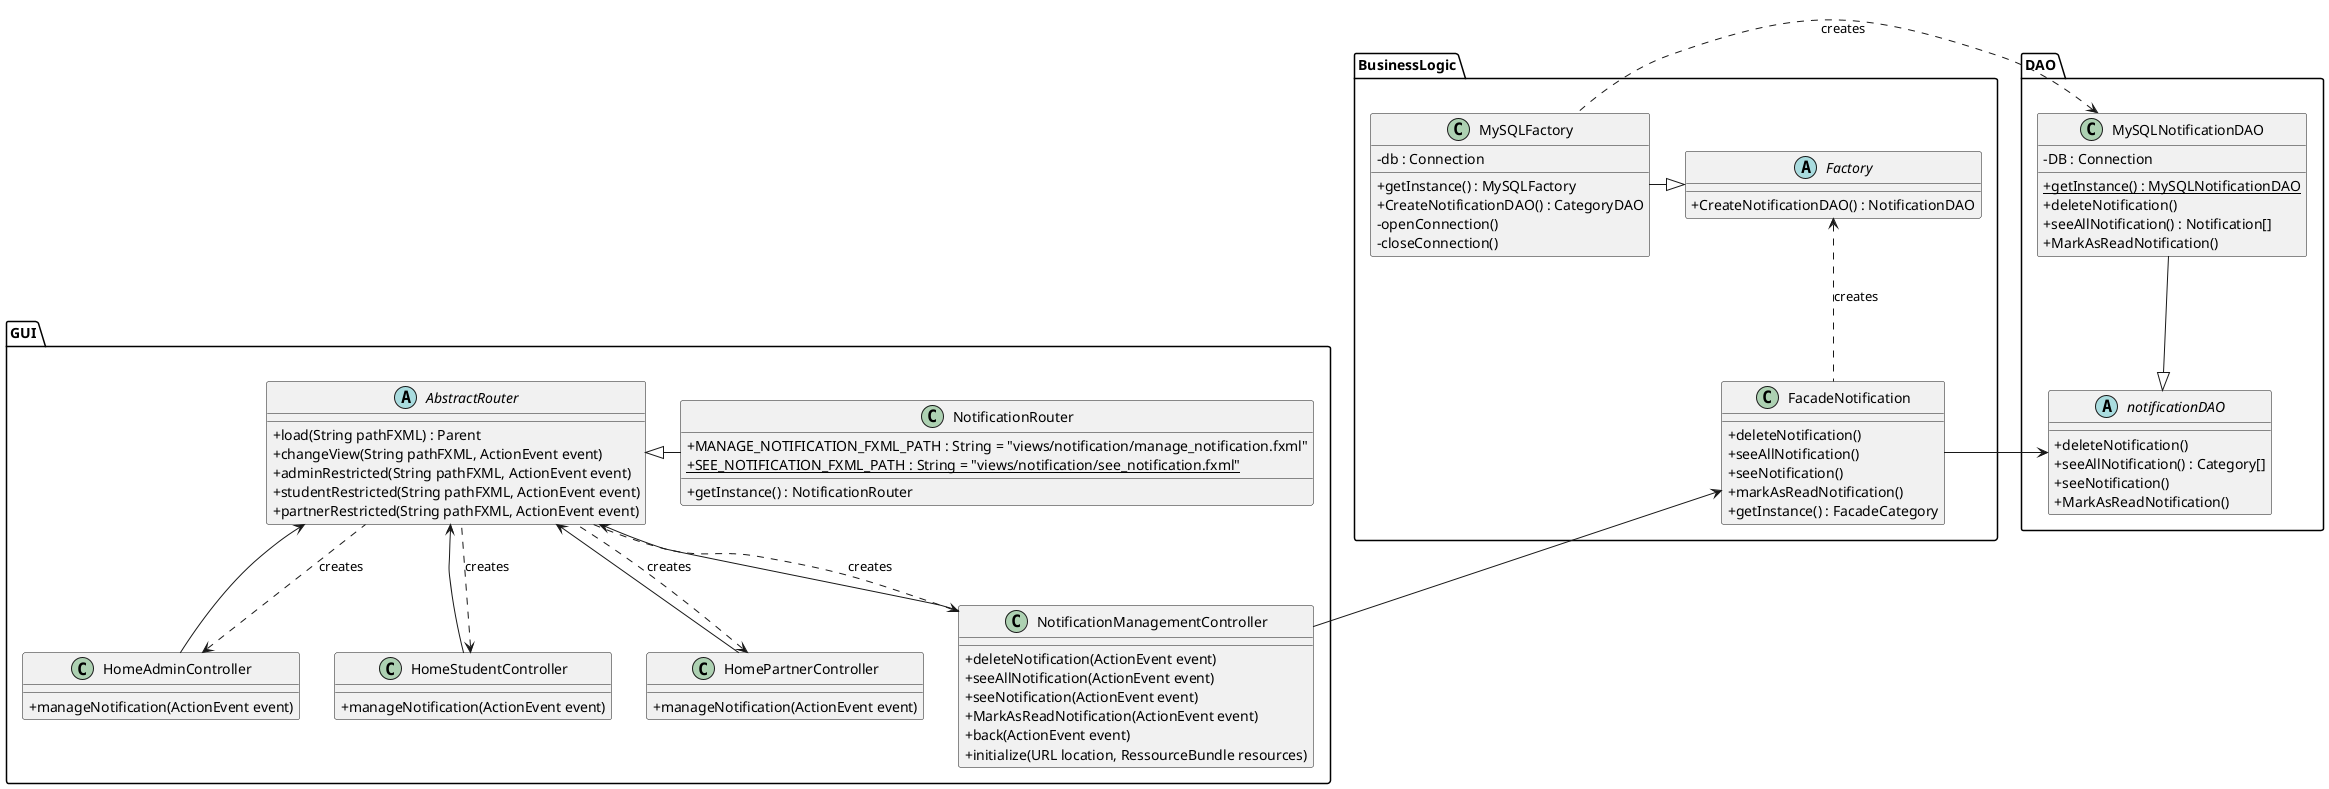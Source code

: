 @startuml
skinparam classAttributeIconSize 0

package GUI{
    abstract class AbstractRouter{
        + load(String pathFXML) : Parent
        + changeView(String pathFXML, ActionEvent event)
        + adminRestricted(String pathFXML, ActionEvent event)
        + studentRestricted(String pathFXML, ActionEvent event)
        + partnerRestricted(String pathFXML, ActionEvent event)
    }

    class NotificationRouter{
         + MANAGE_NOTIFICATION_FXML_PATH : String = "views/notification/manage_notification.fxml"
         + {static} SEE_NOTIFICATION_FXML_PATH : String = "views/notification/see_notification.fxml"
         + getInstance() : NotificationRouter
    }
    class HomeAdminController{
            + manageNotification(ActionEvent event)
    }

     class HomeStudentController{
            + manageNotification(ActionEvent event)
     }

     class HomePartnerController{
            + manageNotification(ActionEvent event)
     }

    class NotificationManagementController{
            + deleteNotification(ActionEvent event)
            + seeAllNotification(ActionEvent event)
            + seeNotification(ActionEvent event)
            + MarkAsReadNotification(ActionEvent event)
            + back(ActionEvent event)
            + initialize(URL location, RessourceBundle resources)

    }


    AbstractRouter <|-right- NotificationRouter
    AbstractRouter <-- HomeAdminController
    AbstractRouter <-- HomePartnerController
    AbstractRouter <-- HomeStudentController
    AbstractRouter <-- NotificationManagementController


    NotificationManagementController <.. AbstractRouter : creates
    HomePartnerController <.. AbstractRouter : creates
    HomeStudentController <.. AbstractRouter : creates
    HomeAdminController <.. AbstractRouter : creates



}
package BusinessLogic{
    class FacadeNotification{
        + deleteNotification()
        + seeAllNotification()
        + seeNotification()
        + markAsReadNotification()
        + getInstance() : FacadeCategory
    }

    abstract class Factory{
        + CreateNotificationDAO() : NotificationDAO
    }
    class MySQLFactory{
        - db : Connection
        + getInstance() : MySQLFactory
        + CreateNotificationDAO() : CategoryDAO
        - openConnection()
        - closeConnection()
    }


    Factory <.. FacadeNotification : creates
    Factory <|-left- MySQLFactory

    FacadeNotification <-- NotificationManagementController


}

package DAO{

    abstract class notificationDAO{
        + deleteNotification()
        + seeAllNotification() : Category[]
        + seeNotification()
        + MarkAsReadNotification()
    }

    class MySQLNotificationDAO{
        - DB : Connection
        + {static} getInstance() : MySQLNotificationDAO
        + deleteNotification()
        + seeAllNotification() : Notification[]
        + MarkAsReadNotification()
    }

    MySQLNotificationDAO --|> notificationDAO
    MySQLNotificationDAO <.right. MySQLFactory : creates

    notificationDAO <-right- FacadeNotification
}



@enduml